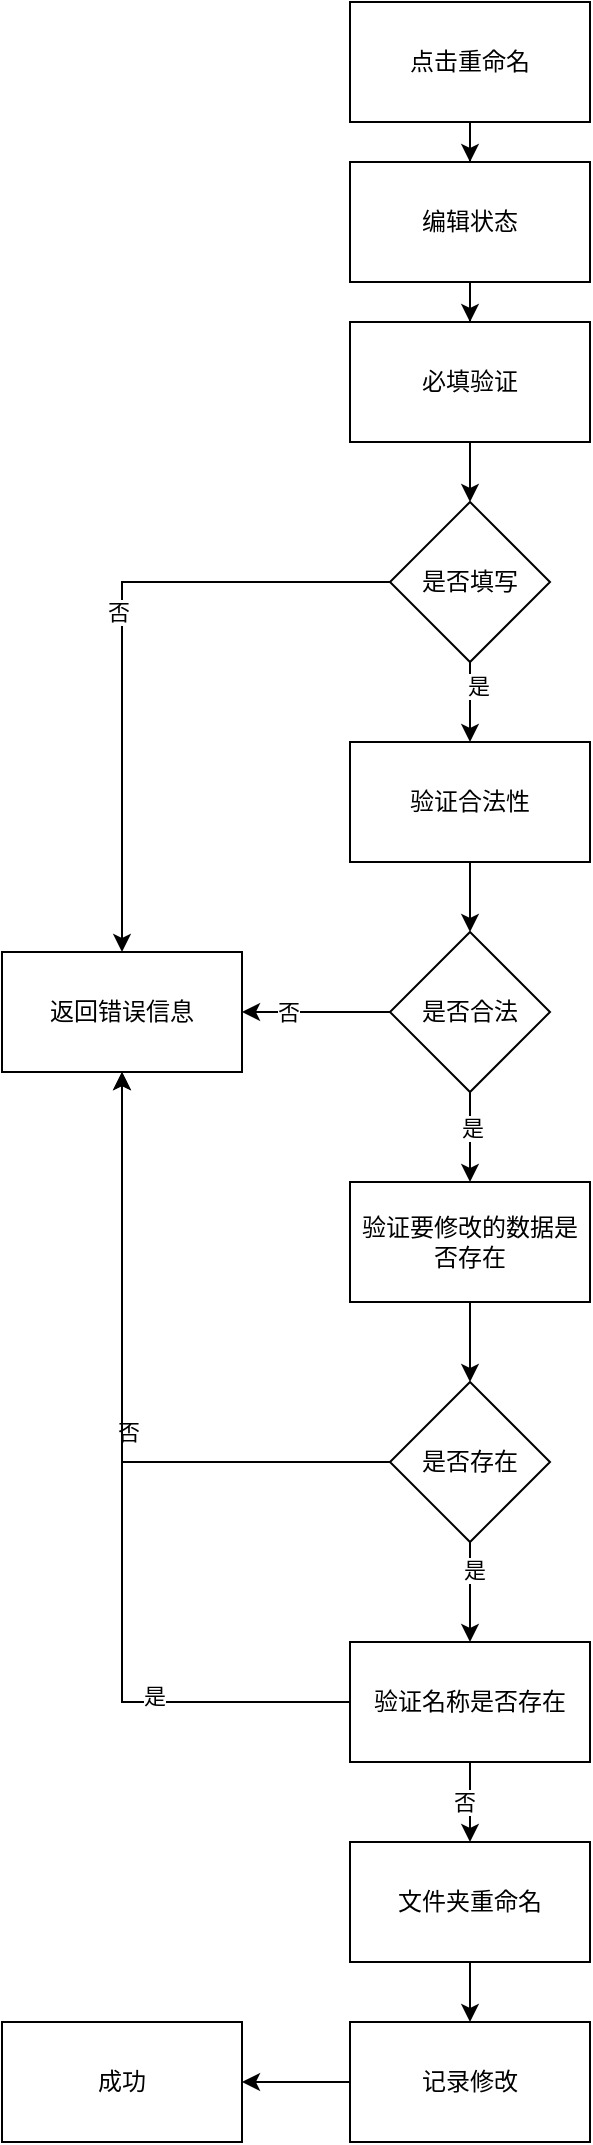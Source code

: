 <mxfile version="21.6.6" type="github">
  <diagram name="第 1 页" id="mm_VvERldgv7o9KEWgZH">
    <mxGraphModel dx="2074" dy="1078" grid="1" gridSize="10" guides="1" tooltips="1" connect="1" arrows="1" fold="1" page="1" pageScale="1" pageWidth="827" pageHeight="1169" math="0" shadow="0">
      <root>
        <mxCell id="0" />
        <mxCell id="1" parent="0" />
        <mxCell id="IJ-xNeP3UoIB4vwOuqk9-3" value="" style="edgeStyle=orthogonalEdgeStyle;rounded=0;orthogonalLoop=1;jettySize=auto;html=1;" edge="1" parent="1" source="IJ-xNeP3UoIB4vwOuqk9-1" target="IJ-xNeP3UoIB4vwOuqk9-2">
          <mxGeometry relative="1" as="geometry" />
        </mxCell>
        <mxCell id="IJ-xNeP3UoIB4vwOuqk9-1" value="点击重命名" style="rounded=0;whiteSpace=wrap;html=1;" vertex="1" parent="1">
          <mxGeometry x="354" y="80" width="120" height="60" as="geometry" />
        </mxCell>
        <mxCell id="IJ-xNeP3UoIB4vwOuqk9-5" value="" style="edgeStyle=orthogonalEdgeStyle;rounded=0;orthogonalLoop=1;jettySize=auto;html=1;" edge="1" parent="1" source="IJ-xNeP3UoIB4vwOuqk9-2" target="IJ-xNeP3UoIB4vwOuqk9-4">
          <mxGeometry relative="1" as="geometry" />
        </mxCell>
        <mxCell id="IJ-xNeP3UoIB4vwOuqk9-2" value="编辑状态" style="whiteSpace=wrap;html=1;rounded=0;" vertex="1" parent="1">
          <mxGeometry x="354" y="160" width="120" height="60" as="geometry" />
        </mxCell>
        <mxCell id="IJ-xNeP3UoIB4vwOuqk9-7" value="" style="edgeStyle=orthogonalEdgeStyle;rounded=0;orthogonalLoop=1;jettySize=auto;html=1;" edge="1" parent="1" source="IJ-xNeP3UoIB4vwOuqk9-4" target="IJ-xNeP3UoIB4vwOuqk9-6">
          <mxGeometry relative="1" as="geometry" />
        </mxCell>
        <mxCell id="IJ-xNeP3UoIB4vwOuqk9-4" value="必填验证" style="whiteSpace=wrap;html=1;rounded=0;" vertex="1" parent="1">
          <mxGeometry x="354" y="240" width="120" height="60" as="geometry" />
        </mxCell>
        <mxCell id="IJ-xNeP3UoIB4vwOuqk9-9" value="" style="edgeStyle=orthogonalEdgeStyle;rounded=0;orthogonalLoop=1;jettySize=auto;html=1;" edge="1" parent="1" source="IJ-xNeP3UoIB4vwOuqk9-6" target="IJ-xNeP3UoIB4vwOuqk9-8">
          <mxGeometry relative="1" as="geometry" />
        </mxCell>
        <mxCell id="IJ-xNeP3UoIB4vwOuqk9-10" value="否" style="edgeLabel;html=1;align=center;verticalAlign=middle;resizable=0;points=[];" vertex="1" connectable="0" parent="IJ-xNeP3UoIB4vwOuqk9-9">
          <mxGeometry x="-0.067" y="-2" relative="1" as="geometry">
            <mxPoint as="offset" />
          </mxGeometry>
        </mxCell>
        <mxCell id="IJ-xNeP3UoIB4vwOuqk9-12" value="" style="edgeStyle=orthogonalEdgeStyle;rounded=0;orthogonalLoop=1;jettySize=auto;html=1;" edge="1" parent="1" source="IJ-xNeP3UoIB4vwOuqk9-6" target="IJ-xNeP3UoIB4vwOuqk9-11">
          <mxGeometry relative="1" as="geometry" />
        </mxCell>
        <mxCell id="IJ-xNeP3UoIB4vwOuqk9-13" value="是" style="edgeLabel;html=1;align=center;verticalAlign=middle;resizable=0;points=[];" vertex="1" connectable="0" parent="IJ-xNeP3UoIB4vwOuqk9-12">
          <mxGeometry x="-0.4" y="4" relative="1" as="geometry">
            <mxPoint as="offset" />
          </mxGeometry>
        </mxCell>
        <mxCell id="IJ-xNeP3UoIB4vwOuqk9-6" value="是否填写" style="rhombus;whiteSpace=wrap;html=1;rounded=0;" vertex="1" parent="1">
          <mxGeometry x="374" y="330" width="80" height="80" as="geometry" />
        </mxCell>
        <mxCell id="IJ-xNeP3UoIB4vwOuqk9-8" value="返回错误信息" style="whiteSpace=wrap;html=1;rounded=0;" vertex="1" parent="1">
          <mxGeometry x="180" y="555" width="120" height="60" as="geometry" />
        </mxCell>
        <mxCell id="IJ-xNeP3UoIB4vwOuqk9-15" value="" style="edgeStyle=orthogonalEdgeStyle;rounded=0;orthogonalLoop=1;jettySize=auto;html=1;" edge="1" parent="1" source="IJ-xNeP3UoIB4vwOuqk9-11" target="IJ-xNeP3UoIB4vwOuqk9-14">
          <mxGeometry relative="1" as="geometry" />
        </mxCell>
        <mxCell id="IJ-xNeP3UoIB4vwOuqk9-11" value="验证合法性" style="whiteSpace=wrap;html=1;rounded=0;" vertex="1" parent="1">
          <mxGeometry x="354" y="450" width="120" height="60" as="geometry" />
        </mxCell>
        <mxCell id="IJ-xNeP3UoIB4vwOuqk9-16" style="edgeStyle=orthogonalEdgeStyle;rounded=0;orthogonalLoop=1;jettySize=auto;html=1;" edge="1" parent="1" source="IJ-xNeP3UoIB4vwOuqk9-14" target="IJ-xNeP3UoIB4vwOuqk9-8">
          <mxGeometry relative="1" as="geometry" />
        </mxCell>
        <mxCell id="IJ-xNeP3UoIB4vwOuqk9-17" value="否" style="edgeLabel;html=1;align=center;verticalAlign=middle;resizable=0;points=[];" vertex="1" connectable="0" parent="IJ-xNeP3UoIB4vwOuqk9-16">
          <mxGeometry x="0.38" relative="1" as="geometry">
            <mxPoint as="offset" />
          </mxGeometry>
        </mxCell>
        <mxCell id="IJ-xNeP3UoIB4vwOuqk9-19" value="" style="edgeStyle=orthogonalEdgeStyle;rounded=0;orthogonalLoop=1;jettySize=auto;html=1;" edge="1" parent="1" source="IJ-xNeP3UoIB4vwOuqk9-14" target="IJ-xNeP3UoIB4vwOuqk9-18">
          <mxGeometry relative="1" as="geometry" />
        </mxCell>
        <mxCell id="IJ-xNeP3UoIB4vwOuqk9-20" value="是" style="edgeLabel;html=1;align=center;verticalAlign=middle;resizable=0;points=[];" vertex="1" connectable="0" parent="IJ-xNeP3UoIB4vwOuqk9-19">
          <mxGeometry x="-0.2" y="1" relative="1" as="geometry">
            <mxPoint as="offset" />
          </mxGeometry>
        </mxCell>
        <mxCell id="IJ-xNeP3UoIB4vwOuqk9-14" value="是否合法" style="rhombus;whiteSpace=wrap;html=1;rounded=0;" vertex="1" parent="1">
          <mxGeometry x="374" y="545" width="80" height="80" as="geometry" />
        </mxCell>
        <mxCell id="IJ-xNeP3UoIB4vwOuqk9-22" value="" style="edgeStyle=orthogonalEdgeStyle;rounded=0;orthogonalLoop=1;jettySize=auto;html=1;" edge="1" parent="1" source="IJ-xNeP3UoIB4vwOuqk9-18" target="IJ-xNeP3UoIB4vwOuqk9-21">
          <mxGeometry relative="1" as="geometry" />
        </mxCell>
        <mxCell id="IJ-xNeP3UoIB4vwOuqk9-18" value="验证要修改的数据是否存在" style="whiteSpace=wrap;html=1;rounded=0;" vertex="1" parent="1">
          <mxGeometry x="354" y="670" width="120" height="60" as="geometry" />
        </mxCell>
        <mxCell id="IJ-xNeP3UoIB4vwOuqk9-23" style="edgeStyle=orthogonalEdgeStyle;rounded=0;orthogonalLoop=1;jettySize=auto;html=1;" edge="1" parent="1" source="IJ-xNeP3UoIB4vwOuqk9-21" target="IJ-xNeP3UoIB4vwOuqk9-8">
          <mxGeometry relative="1" as="geometry" />
        </mxCell>
        <mxCell id="IJ-xNeP3UoIB4vwOuqk9-24" value="否" style="edgeLabel;html=1;align=center;verticalAlign=middle;resizable=0;points=[];" vertex="1" connectable="0" parent="IJ-xNeP3UoIB4vwOuqk9-23">
          <mxGeometry x="-0.093" y="-3" relative="1" as="geometry">
            <mxPoint as="offset" />
          </mxGeometry>
        </mxCell>
        <mxCell id="IJ-xNeP3UoIB4vwOuqk9-26" value="" style="edgeStyle=orthogonalEdgeStyle;rounded=0;orthogonalLoop=1;jettySize=auto;html=1;" edge="1" parent="1" source="IJ-xNeP3UoIB4vwOuqk9-21" target="IJ-xNeP3UoIB4vwOuqk9-25">
          <mxGeometry relative="1" as="geometry" />
        </mxCell>
        <mxCell id="IJ-xNeP3UoIB4vwOuqk9-27" value="是" style="edgeLabel;html=1;align=center;verticalAlign=middle;resizable=0;points=[];" vertex="1" connectable="0" parent="IJ-xNeP3UoIB4vwOuqk9-26">
          <mxGeometry x="-0.467" y="2" relative="1" as="geometry">
            <mxPoint as="offset" />
          </mxGeometry>
        </mxCell>
        <mxCell id="IJ-xNeP3UoIB4vwOuqk9-21" value="是否存在" style="rhombus;whiteSpace=wrap;html=1;rounded=0;" vertex="1" parent="1">
          <mxGeometry x="374" y="770" width="80" height="80" as="geometry" />
        </mxCell>
        <mxCell id="IJ-xNeP3UoIB4vwOuqk9-28" style="edgeStyle=orthogonalEdgeStyle;rounded=0;orthogonalLoop=1;jettySize=auto;html=1;entryX=0.5;entryY=1;entryDx=0;entryDy=0;" edge="1" parent="1" source="IJ-xNeP3UoIB4vwOuqk9-25" target="IJ-xNeP3UoIB4vwOuqk9-8">
          <mxGeometry relative="1" as="geometry" />
        </mxCell>
        <mxCell id="IJ-xNeP3UoIB4vwOuqk9-29" value="是" style="edgeLabel;html=1;align=center;verticalAlign=middle;resizable=0;points=[];" vertex="1" connectable="0" parent="IJ-xNeP3UoIB4vwOuqk9-28">
          <mxGeometry x="-0.54" y="-3" relative="1" as="geometry">
            <mxPoint as="offset" />
          </mxGeometry>
        </mxCell>
        <mxCell id="IJ-xNeP3UoIB4vwOuqk9-31" value="" style="edgeStyle=orthogonalEdgeStyle;rounded=0;orthogonalLoop=1;jettySize=auto;html=1;" edge="1" parent="1" source="IJ-xNeP3UoIB4vwOuqk9-25" target="IJ-xNeP3UoIB4vwOuqk9-30">
          <mxGeometry relative="1" as="geometry" />
        </mxCell>
        <mxCell id="IJ-xNeP3UoIB4vwOuqk9-32" value="否" style="edgeLabel;html=1;align=center;verticalAlign=middle;resizable=0;points=[];" vertex="1" connectable="0" parent="IJ-xNeP3UoIB4vwOuqk9-31">
          <mxGeometry y="-3" relative="1" as="geometry">
            <mxPoint as="offset" />
          </mxGeometry>
        </mxCell>
        <mxCell id="IJ-xNeP3UoIB4vwOuqk9-25" value="验证名称是否存在" style="whiteSpace=wrap;html=1;rounded=0;" vertex="1" parent="1">
          <mxGeometry x="354" y="900" width="120" height="60" as="geometry" />
        </mxCell>
        <mxCell id="IJ-xNeP3UoIB4vwOuqk9-34" value="" style="edgeStyle=orthogonalEdgeStyle;rounded=0;orthogonalLoop=1;jettySize=auto;html=1;" edge="1" parent="1" source="IJ-xNeP3UoIB4vwOuqk9-30" target="IJ-xNeP3UoIB4vwOuqk9-33">
          <mxGeometry relative="1" as="geometry" />
        </mxCell>
        <mxCell id="IJ-xNeP3UoIB4vwOuqk9-30" value="文件夹重命名" style="whiteSpace=wrap;html=1;rounded=0;" vertex="1" parent="1">
          <mxGeometry x="354" y="1000" width="120" height="60" as="geometry" />
        </mxCell>
        <mxCell id="IJ-xNeP3UoIB4vwOuqk9-36" value="" style="edgeStyle=orthogonalEdgeStyle;rounded=0;orthogonalLoop=1;jettySize=auto;html=1;" edge="1" parent="1" source="IJ-xNeP3UoIB4vwOuqk9-33" target="IJ-xNeP3UoIB4vwOuqk9-35">
          <mxGeometry relative="1" as="geometry" />
        </mxCell>
        <mxCell id="IJ-xNeP3UoIB4vwOuqk9-33" value="记录修改" style="whiteSpace=wrap;html=1;rounded=0;" vertex="1" parent="1">
          <mxGeometry x="354" y="1090" width="120" height="60" as="geometry" />
        </mxCell>
        <mxCell id="IJ-xNeP3UoIB4vwOuqk9-35" value="成功" style="whiteSpace=wrap;html=1;rounded=0;" vertex="1" parent="1">
          <mxGeometry x="180" y="1090" width="120" height="60" as="geometry" />
        </mxCell>
      </root>
    </mxGraphModel>
  </diagram>
</mxfile>
